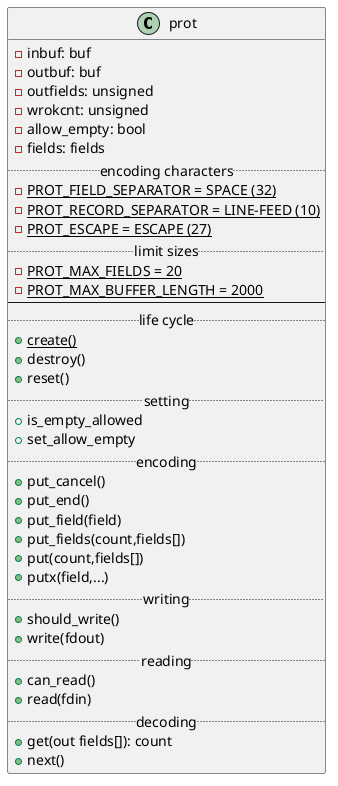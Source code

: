 @startuml
class prot {
  - inbuf: buf
  - outbuf: buf
  - outfields: unsigned
  - wrokcnt: unsigned
  - allow_empty: bool
  - fields: fields
  .. encoding characters ..
  - {field} {static} PROT_FIELD_SEPARATOR = SPACE (32)
  - {field} {static} PROT_RECORD_SEPARATOR = LINE-FEED (10)
  - {field} {static} PROT_ESCAPE = ESCAPE (27)
  .. limit sizes ..
  - {static} PROT_MAX_FIELDS = 20
  - {static} PROT_MAX_BUFFER_LENGTH = 2000
  --
  .. life cycle ..
  + {static} create()
  + destroy()
  + reset()
  .. setting ..
  + is_empty_allowed
  + set_allow_empty
  .. encoding ..
  + put_cancel()
  + put_end()
  + put_field(field)
  + put_fields(count,fields[])
  + put(count,fields[])
  + putx(field,...)
  .. writing ..
  + should_write()
  + write(fdout)
  .. reading ..
  + can_read()
  + read(fdin)
  .. decoding ..
  + get(out fields[]): count
  + next()
}

@enduml

